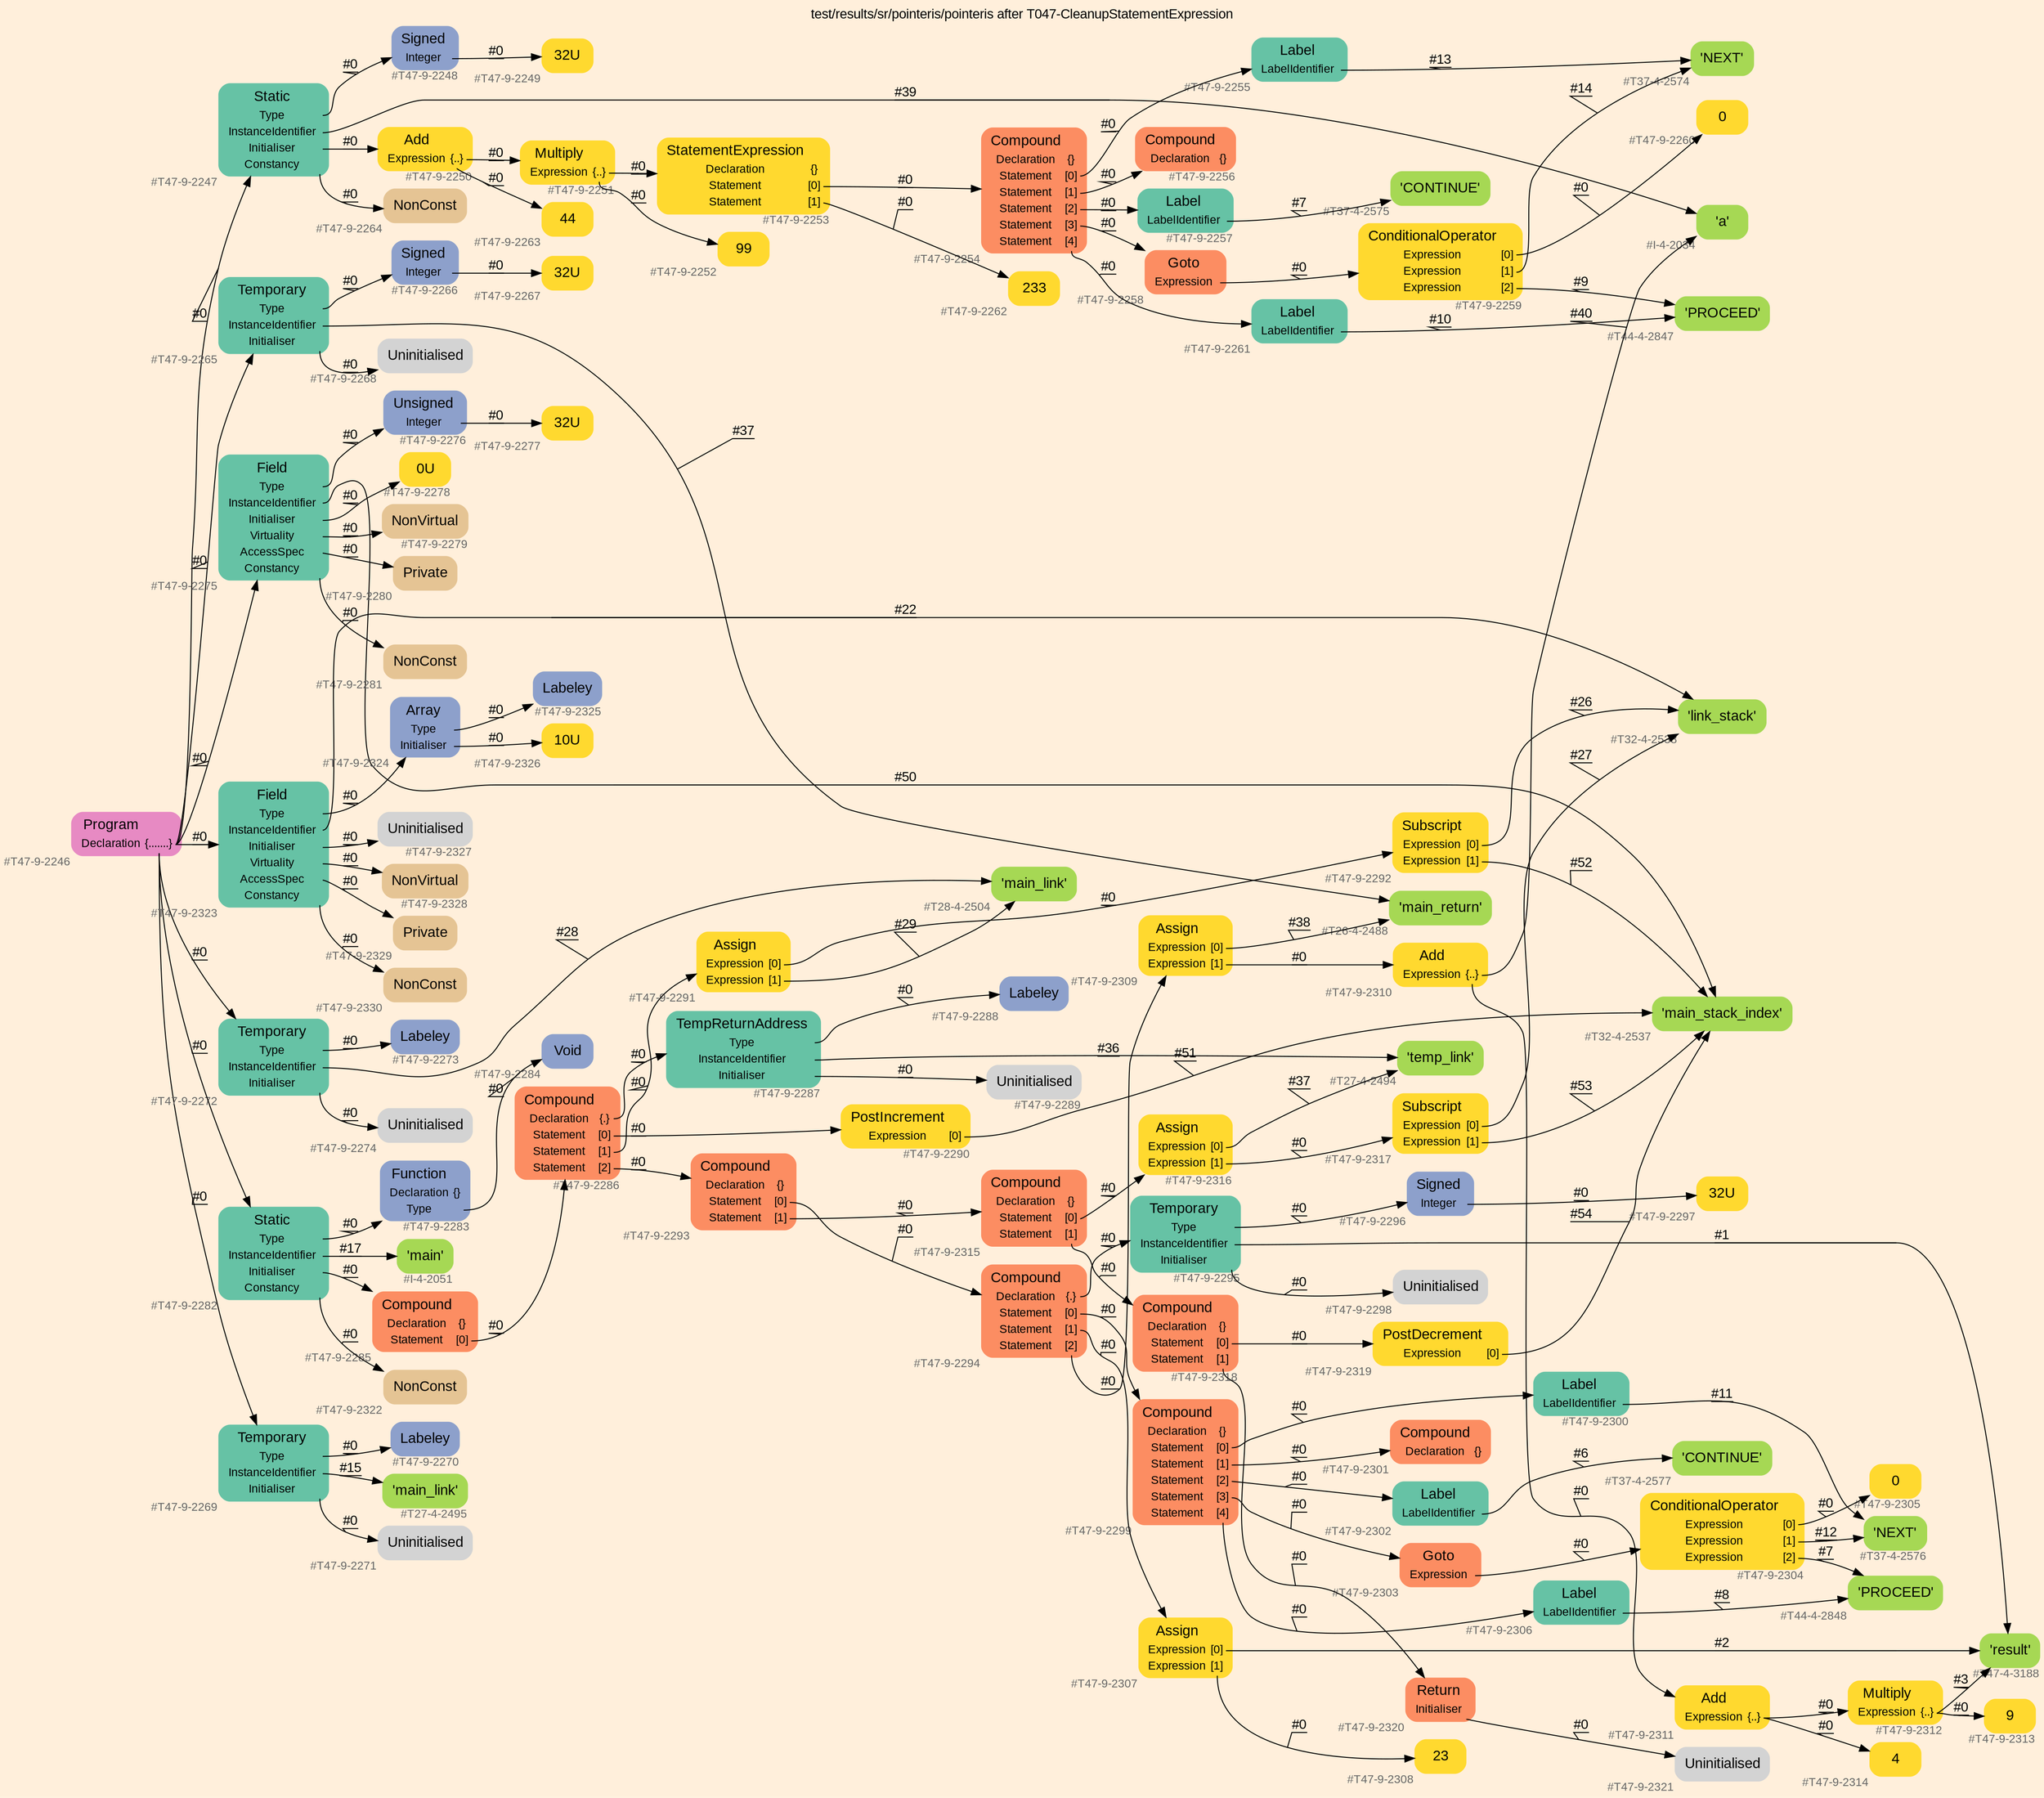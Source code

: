 digraph "test/results/sr/pointeris/pointeris after T047-CleanupStatementExpression" {
label = "test/results/sr/pointeris/pointeris after T047-CleanupStatementExpression"
labelloc = t
graph [
    rankdir = "LR"
    ranksep = 0.3
    bgcolor = antiquewhite1
    color = black
    fontcolor = black
    fontname = "Arial"
];
node [
    fontname = "Arial"
];
edge [
    fontname = "Arial"
];

// -------------------- node figure --------------------
// -------- block #T47-9-2246 ----------
"#T47-9-2246" [
    fillcolor = "/set28/4"
    xlabel = "#T47-9-2246"
    fontsize = "12"
    fontcolor = grey40
    shape = "plaintext"
    label = <<TABLE BORDER="0" CELLBORDER="0" CELLSPACING="0">
     <TR><TD><FONT COLOR="black" POINT-SIZE="15">Program</FONT></TD></TR>
     <TR><TD><FONT COLOR="black" POINT-SIZE="12">Declaration</FONT></TD><TD PORT="port0"><FONT COLOR="black" POINT-SIZE="12">{.......}</FONT></TD></TR>
    </TABLE>>
    style = "rounded,filled"
];

// -------- block #T47-9-2247 ----------
"#T47-9-2247" [
    fillcolor = "/set28/1"
    xlabel = "#T47-9-2247"
    fontsize = "12"
    fontcolor = grey40
    shape = "plaintext"
    label = <<TABLE BORDER="0" CELLBORDER="0" CELLSPACING="0">
     <TR><TD><FONT COLOR="black" POINT-SIZE="15">Static</FONT></TD></TR>
     <TR><TD><FONT COLOR="black" POINT-SIZE="12">Type</FONT></TD><TD PORT="port0"></TD></TR>
     <TR><TD><FONT COLOR="black" POINT-SIZE="12">InstanceIdentifier</FONT></TD><TD PORT="port1"></TD></TR>
     <TR><TD><FONT COLOR="black" POINT-SIZE="12">Initialiser</FONT></TD><TD PORT="port2"></TD></TR>
     <TR><TD><FONT COLOR="black" POINT-SIZE="12">Constancy</FONT></TD><TD PORT="port3"></TD></TR>
    </TABLE>>
    style = "rounded,filled"
];

// -------- block #T47-9-2248 ----------
"#T47-9-2248" [
    fillcolor = "/set28/3"
    xlabel = "#T47-9-2248"
    fontsize = "12"
    fontcolor = grey40
    shape = "plaintext"
    label = <<TABLE BORDER="0" CELLBORDER="0" CELLSPACING="0">
     <TR><TD><FONT COLOR="black" POINT-SIZE="15">Signed</FONT></TD></TR>
     <TR><TD><FONT COLOR="black" POINT-SIZE="12">Integer</FONT></TD><TD PORT="port0"></TD></TR>
    </TABLE>>
    style = "rounded,filled"
];

// -------- block #T47-9-2249 ----------
"#T47-9-2249" [
    fillcolor = "/set28/6"
    xlabel = "#T47-9-2249"
    fontsize = "12"
    fontcolor = grey40
    shape = "plaintext"
    label = <<TABLE BORDER="0" CELLBORDER="0" CELLSPACING="0">
     <TR><TD><FONT COLOR="black" POINT-SIZE="15">32U</FONT></TD></TR>
    </TABLE>>
    style = "rounded,filled"
];

// -------- block #I-4-2034 ----------
"#I-4-2034" [
    fillcolor = "/set28/5"
    xlabel = "#I-4-2034"
    fontsize = "12"
    fontcolor = grey40
    shape = "plaintext"
    label = <<TABLE BORDER="0" CELLBORDER="0" CELLSPACING="0">
     <TR><TD><FONT COLOR="black" POINT-SIZE="15">'a'</FONT></TD></TR>
    </TABLE>>
    style = "rounded,filled"
];

// -------- block #T47-9-2250 ----------
"#T47-9-2250" [
    fillcolor = "/set28/6"
    xlabel = "#T47-9-2250"
    fontsize = "12"
    fontcolor = grey40
    shape = "plaintext"
    label = <<TABLE BORDER="0" CELLBORDER="0" CELLSPACING="0">
     <TR><TD><FONT COLOR="black" POINT-SIZE="15">Add</FONT></TD></TR>
     <TR><TD><FONT COLOR="black" POINT-SIZE="12">Expression</FONT></TD><TD PORT="port0"><FONT COLOR="black" POINT-SIZE="12">{..}</FONT></TD></TR>
    </TABLE>>
    style = "rounded,filled"
];

// -------- block #T47-9-2251 ----------
"#T47-9-2251" [
    fillcolor = "/set28/6"
    xlabel = "#T47-9-2251"
    fontsize = "12"
    fontcolor = grey40
    shape = "plaintext"
    label = <<TABLE BORDER="0" CELLBORDER="0" CELLSPACING="0">
     <TR><TD><FONT COLOR="black" POINT-SIZE="15">Multiply</FONT></TD></TR>
     <TR><TD><FONT COLOR="black" POINT-SIZE="12">Expression</FONT></TD><TD PORT="port0"><FONT COLOR="black" POINT-SIZE="12">{..}</FONT></TD></TR>
    </TABLE>>
    style = "rounded,filled"
];

// -------- block #T47-9-2252 ----------
"#T47-9-2252" [
    fillcolor = "/set28/6"
    xlabel = "#T47-9-2252"
    fontsize = "12"
    fontcolor = grey40
    shape = "plaintext"
    label = <<TABLE BORDER="0" CELLBORDER="0" CELLSPACING="0">
     <TR><TD><FONT COLOR="black" POINT-SIZE="15">99</FONT></TD></TR>
    </TABLE>>
    style = "rounded,filled"
];

// -------- block #T47-9-2253 ----------
"#T47-9-2253" [
    fillcolor = "/set28/6"
    xlabel = "#T47-9-2253"
    fontsize = "12"
    fontcolor = grey40
    shape = "plaintext"
    label = <<TABLE BORDER="0" CELLBORDER="0" CELLSPACING="0">
     <TR><TD><FONT COLOR="black" POINT-SIZE="15">StatementExpression</FONT></TD></TR>
     <TR><TD><FONT COLOR="black" POINT-SIZE="12">Declaration</FONT></TD><TD PORT="port0"><FONT COLOR="black" POINT-SIZE="12">{}</FONT></TD></TR>
     <TR><TD><FONT COLOR="black" POINT-SIZE="12">Statement</FONT></TD><TD PORT="port1"><FONT COLOR="black" POINT-SIZE="12">[0]</FONT></TD></TR>
     <TR><TD><FONT COLOR="black" POINT-SIZE="12">Statement</FONT></TD><TD PORT="port2"><FONT COLOR="black" POINT-SIZE="12">[1]</FONT></TD></TR>
    </TABLE>>
    style = "rounded,filled"
];

// -------- block #T47-9-2254 ----------
"#T47-9-2254" [
    fillcolor = "/set28/2"
    xlabel = "#T47-9-2254"
    fontsize = "12"
    fontcolor = grey40
    shape = "plaintext"
    label = <<TABLE BORDER="0" CELLBORDER="0" CELLSPACING="0">
     <TR><TD><FONT COLOR="black" POINT-SIZE="15">Compound</FONT></TD></TR>
     <TR><TD><FONT COLOR="black" POINT-SIZE="12">Declaration</FONT></TD><TD PORT="port0"><FONT COLOR="black" POINT-SIZE="12">{}</FONT></TD></TR>
     <TR><TD><FONT COLOR="black" POINT-SIZE="12">Statement</FONT></TD><TD PORT="port1"><FONT COLOR="black" POINT-SIZE="12">[0]</FONT></TD></TR>
     <TR><TD><FONT COLOR="black" POINT-SIZE="12">Statement</FONT></TD><TD PORT="port2"><FONT COLOR="black" POINT-SIZE="12">[1]</FONT></TD></TR>
     <TR><TD><FONT COLOR="black" POINT-SIZE="12">Statement</FONT></TD><TD PORT="port3"><FONT COLOR="black" POINT-SIZE="12">[2]</FONT></TD></TR>
     <TR><TD><FONT COLOR="black" POINT-SIZE="12">Statement</FONT></TD><TD PORT="port4"><FONT COLOR="black" POINT-SIZE="12">[3]</FONT></TD></TR>
     <TR><TD><FONT COLOR="black" POINT-SIZE="12">Statement</FONT></TD><TD PORT="port5"><FONT COLOR="black" POINT-SIZE="12">[4]</FONT></TD></TR>
    </TABLE>>
    style = "rounded,filled"
];

// -------- block #T47-9-2255 ----------
"#T47-9-2255" [
    fillcolor = "/set28/1"
    xlabel = "#T47-9-2255"
    fontsize = "12"
    fontcolor = grey40
    shape = "plaintext"
    label = <<TABLE BORDER="0" CELLBORDER="0" CELLSPACING="0">
     <TR><TD><FONT COLOR="black" POINT-SIZE="15">Label</FONT></TD></TR>
     <TR><TD><FONT COLOR="black" POINT-SIZE="12">LabelIdentifier</FONT></TD><TD PORT="port0"></TD></TR>
    </TABLE>>
    style = "rounded,filled"
];

// -------- block #T37-4-2574 ----------
"#T37-4-2574" [
    fillcolor = "/set28/5"
    xlabel = "#T37-4-2574"
    fontsize = "12"
    fontcolor = grey40
    shape = "plaintext"
    label = <<TABLE BORDER="0" CELLBORDER="0" CELLSPACING="0">
     <TR><TD><FONT COLOR="black" POINT-SIZE="15">'NEXT'</FONT></TD></TR>
    </TABLE>>
    style = "rounded,filled"
];

// -------- block #T47-9-2256 ----------
"#T47-9-2256" [
    fillcolor = "/set28/2"
    xlabel = "#T47-9-2256"
    fontsize = "12"
    fontcolor = grey40
    shape = "plaintext"
    label = <<TABLE BORDER="0" CELLBORDER="0" CELLSPACING="0">
     <TR><TD><FONT COLOR="black" POINT-SIZE="15">Compound</FONT></TD></TR>
     <TR><TD><FONT COLOR="black" POINT-SIZE="12">Declaration</FONT></TD><TD PORT="port0"><FONT COLOR="black" POINT-SIZE="12">{}</FONT></TD></TR>
    </TABLE>>
    style = "rounded,filled"
];

// -------- block #T47-9-2257 ----------
"#T47-9-2257" [
    fillcolor = "/set28/1"
    xlabel = "#T47-9-2257"
    fontsize = "12"
    fontcolor = grey40
    shape = "plaintext"
    label = <<TABLE BORDER="0" CELLBORDER="0" CELLSPACING="0">
     <TR><TD><FONT COLOR="black" POINT-SIZE="15">Label</FONT></TD></TR>
     <TR><TD><FONT COLOR="black" POINT-SIZE="12">LabelIdentifier</FONT></TD><TD PORT="port0"></TD></TR>
    </TABLE>>
    style = "rounded,filled"
];

// -------- block #T37-4-2575 ----------
"#T37-4-2575" [
    fillcolor = "/set28/5"
    xlabel = "#T37-4-2575"
    fontsize = "12"
    fontcolor = grey40
    shape = "plaintext"
    label = <<TABLE BORDER="0" CELLBORDER="0" CELLSPACING="0">
     <TR><TD><FONT COLOR="black" POINT-SIZE="15">'CONTINUE'</FONT></TD></TR>
    </TABLE>>
    style = "rounded,filled"
];

// -------- block #T47-9-2258 ----------
"#T47-9-2258" [
    fillcolor = "/set28/2"
    xlabel = "#T47-9-2258"
    fontsize = "12"
    fontcolor = grey40
    shape = "plaintext"
    label = <<TABLE BORDER="0" CELLBORDER="0" CELLSPACING="0">
     <TR><TD><FONT COLOR="black" POINT-SIZE="15">Goto</FONT></TD></TR>
     <TR><TD><FONT COLOR="black" POINT-SIZE="12">Expression</FONT></TD><TD PORT="port0"></TD></TR>
    </TABLE>>
    style = "rounded,filled"
];

// -------- block #T47-9-2259 ----------
"#T47-9-2259" [
    fillcolor = "/set28/6"
    xlabel = "#T47-9-2259"
    fontsize = "12"
    fontcolor = grey40
    shape = "plaintext"
    label = <<TABLE BORDER="0" CELLBORDER="0" CELLSPACING="0">
     <TR><TD><FONT COLOR="black" POINT-SIZE="15">ConditionalOperator</FONT></TD></TR>
     <TR><TD><FONT COLOR="black" POINT-SIZE="12">Expression</FONT></TD><TD PORT="port0"><FONT COLOR="black" POINT-SIZE="12">[0]</FONT></TD></TR>
     <TR><TD><FONT COLOR="black" POINT-SIZE="12">Expression</FONT></TD><TD PORT="port1"><FONT COLOR="black" POINT-SIZE="12">[1]</FONT></TD></TR>
     <TR><TD><FONT COLOR="black" POINT-SIZE="12">Expression</FONT></TD><TD PORT="port2"><FONT COLOR="black" POINT-SIZE="12">[2]</FONT></TD></TR>
    </TABLE>>
    style = "rounded,filled"
];

// -------- block #T47-9-2260 ----------
"#T47-9-2260" [
    fillcolor = "/set28/6"
    xlabel = "#T47-9-2260"
    fontsize = "12"
    fontcolor = grey40
    shape = "plaintext"
    label = <<TABLE BORDER="0" CELLBORDER="0" CELLSPACING="0">
     <TR><TD><FONT COLOR="black" POINT-SIZE="15">0</FONT></TD></TR>
    </TABLE>>
    style = "rounded,filled"
];

// -------- block #T44-4-2847 ----------
"#T44-4-2847" [
    fillcolor = "/set28/5"
    xlabel = "#T44-4-2847"
    fontsize = "12"
    fontcolor = grey40
    shape = "plaintext"
    label = <<TABLE BORDER="0" CELLBORDER="0" CELLSPACING="0">
     <TR><TD><FONT COLOR="black" POINT-SIZE="15">'PROCEED'</FONT></TD></TR>
    </TABLE>>
    style = "rounded,filled"
];

// -------- block #T47-9-2261 ----------
"#T47-9-2261" [
    fillcolor = "/set28/1"
    xlabel = "#T47-9-2261"
    fontsize = "12"
    fontcolor = grey40
    shape = "plaintext"
    label = <<TABLE BORDER="0" CELLBORDER="0" CELLSPACING="0">
     <TR><TD><FONT COLOR="black" POINT-SIZE="15">Label</FONT></TD></TR>
     <TR><TD><FONT COLOR="black" POINT-SIZE="12">LabelIdentifier</FONT></TD><TD PORT="port0"></TD></TR>
    </TABLE>>
    style = "rounded,filled"
];

// -------- block #T47-9-2262 ----------
"#T47-9-2262" [
    fillcolor = "/set28/6"
    xlabel = "#T47-9-2262"
    fontsize = "12"
    fontcolor = grey40
    shape = "plaintext"
    label = <<TABLE BORDER="0" CELLBORDER="0" CELLSPACING="0">
     <TR><TD><FONT COLOR="black" POINT-SIZE="15">233</FONT></TD></TR>
    </TABLE>>
    style = "rounded,filled"
];

// -------- block #T47-9-2263 ----------
"#T47-9-2263" [
    fillcolor = "/set28/6"
    xlabel = "#T47-9-2263"
    fontsize = "12"
    fontcolor = grey40
    shape = "plaintext"
    label = <<TABLE BORDER="0" CELLBORDER="0" CELLSPACING="0">
     <TR><TD><FONT COLOR="black" POINT-SIZE="15">44</FONT></TD></TR>
    </TABLE>>
    style = "rounded,filled"
];

// -------- block #T47-9-2264 ----------
"#T47-9-2264" [
    fillcolor = "/set28/7"
    xlabel = "#T47-9-2264"
    fontsize = "12"
    fontcolor = grey40
    shape = "plaintext"
    label = <<TABLE BORDER="0" CELLBORDER="0" CELLSPACING="0">
     <TR><TD><FONT COLOR="black" POINT-SIZE="15">NonConst</FONT></TD></TR>
    </TABLE>>
    style = "rounded,filled"
];

// -------- block #T47-9-2265 ----------
"#T47-9-2265" [
    fillcolor = "/set28/1"
    xlabel = "#T47-9-2265"
    fontsize = "12"
    fontcolor = grey40
    shape = "plaintext"
    label = <<TABLE BORDER="0" CELLBORDER="0" CELLSPACING="0">
     <TR><TD><FONT COLOR="black" POINT-SIZE="15">Temporary</FONT></TD></TR>
     <TR><TD><FONT COLOR="black" POINT-SIZE="12">Type</FONT></TD><TD PORT="port0"></TD></TR>
     <TR><TD><FONT COLOR="black" POINT-SIZE="12">InstanceIdentifier</FONT></TD><TD PORT="port1"></TD></TR>
     <TR><TD><FONT COLOR="black" POINT-SIZE="12">Initialiser</FONT></TD><TD PORT="port2"></TD></TR>
    </TABLE>>
    style = "rounded,filled"
];

// -------- block #T47-9-2266 ----------
"#T47-9-2266" [
    fillcolor = "/set28/3"
    xlabel = "#T47-9-2266"
    fontsize = "12"
    fontcolor = grey40
    shape = "plaintext"
    label = <<TABLE BORDER="0" CELLBORDER="0" CELLSPACING="0">
     <TR><TD><FONT COLOR="black" POINT-SIZE="15">Signed</FONT></TD></TR>
     <TR><TD><FONT COLOR="black" POINT-SIZE="12">Integer</FONT></TD><TD PORT="port0"></TD></TR>
    </TABLE>>
    style = "rounded,filled"
];

// -------- block #T47-9-2267 ----------
"#T47-9-2267" [
    fillcolor = "/set28/6"
    xlabel = "#T47-9-2267"
    fontsize = "12"
    fontcolor = grey40
    shape = "plaintext"
    label = <<TABLE BORDER="0" CELLBORDER="0" CELLSPACING="0">
     <TR><TD><FONT COLOR="black" POINT-SIZE="15">32U</FONT></TD></TR>
    </TABLE>>
    style = "rounded,filled"
];

// -------- block #T26-4-2488 ----------
"#T26-4-2488" [
    fillcolor = "/set28/5"
    xlabel = "#T26-4-2488"
    fontsize = "12"
    fontcolor = grey40
    shape = "plaintext"
    label = <<TABLE BORDER="0" CELLBORDER="0" CELLSPACING="0">
     <TR><TD><FONT COLOR="black" POINT-SIZE="15">'main_return'</FONT></TD></TR>
    </TABLE>>
    style = "rounded,filled"
];

// -------- block #T47-9-2268 ----------
"#T47-9-2268" [
    xlabel = "#T47-9-2268"
    fontsize = "12"
    fontcolor = grey40
    shape = "plaintext"
    label = <<TABLE BORDER="0" CELLBORDER="0" CELLSPACING="0">
     <TR><TD><FONT COLOR="black" POINT-SIZE="15">Uninitialised</FONT></TD></TR>
    </TABLE>>
    style = "rounded,filled"
];

// -------- block #T47-9-2269 ----------
"#T47-9-2269" [
    fillcolor = "/set28/1"
    xlabel = "#T47-9-2269"
    fontsize = "12"
    fontcolor = grey40
    shape = "plaintext"
    label = <<TABLE BORDER="0" CELLBORDER="0" CELLSPACING="0">
     <TR><TD><FONT COLOR="black" POINT-SIZE="15">Temporary</FONT></TD></TR>
     <TR><TD><FONT COLOR="black" POINT-SIZE="12">Type</FONT></TD><TD PORT="port0"></TD></TR>
     <TR><TD><FONT COLOR="black" POINT-SIZE="12">InstanceIdentifier</FONT></TD><TD PORT="port1"></TD></TR>
     <TR><TD><FONT COLOR="black" POINT-SIZE="12">Initialiser</FONT></TD><TD PORT="port2"></TD></TR>
    </TABLE>>
    style = "rounded,filled"
];

// -------- block #T47-9-2270 ----------
"#T47-9-2270" [
    fillcolor = "/set28/3"
    xlabel = "#T47-9-2270"
    fontsize = "12"
    fontcolor = grey40
    shape = "plaintext"
    label = <<TABLE BORDER="0" CELLBORDER="0" CELLSPACING="0">
     <TR><TD><FONT COLOR="black" POINT-SIZE="15">Labeley</FONT></TD></TR>
    </TABLE>>
    style = "rounded,filled"
];

// -------- block #T27-4-2495 ----------
"#T27-4-2495" [
    fillcolor = "/set28/5"
    xlabel = "#T27-4-2495"
    fontsize = "12"
    fontcolor = grey40
    shape = "plaintext"
    label = <<TABLE BORDER="0" CELLBORDER="0" CELLSPACING="0">
     <TR><TD><FONT COLOR="black" POINT-SIZE="15">'main_link'</FONT></TD></TR>
    </TABLE>>
    style = "rounded,filled"
];

// -------- block #T47-9-2271 ----------
"#T47-9-2271" [
    xlabel = "#T47-9-2271"
    fontsize = "12"
    fontcolor = grey40
    shape = "plaintext"
    label = <<TABLE BORDER="0" CELLBORDER="0" CELLSPACING="0">
     <TR><TD><FONT COLOR="black" POINT-SIZE="15">Uninitialised</FONT></TD></TR>
    </TABLE>>
    style = "rounded,filled"
];

// -------- block #T47-9-2272 ----------
"#T47-9-2272" [
    fillcolor = "/set28/1"
    xlabel = "#T47-9-2272"
    fontsize = "12"
    fontcolor = grey40
    shape = "plaintext"
    label = <<TABLE BORDER="0" CELLBORDER="0" CELLSPACING="0">
     <TR><TD><FONT COLOR="black" POINT-SIZE="15">Temporary</FONT></TD></TR>
     <TR><TD><FONT COLOR="black" POINT-SIZE="12">Type</FONT></TD><TD PORT="port0"></TD></TR>
     <TR><TD><FONT COLOR="black" POINT-SIZE="12">InstanceIdentifier</FONT></TD><TD PORT="port1"></TD></TR>
     <TR><TD><FONT COLOR="black" POINT-SIZE="12">Initialiser</FONT></TD><TD PORT="port2"></TD></TR>
    </TABLE>>
    style = "rounded,filled"
];

// -------- block #T47-9-2273 ----------
"#T47-9-2273" [
    fillcolor = "/set28/3"
    xlabel = "#T47-9-2273"
    fontsize = "12"
    fontcolor = grey40
    shape = "plaintext"
    label = <<TABLE BORDER="0" CELLBORDER="0" CELLSPACING="0">
     <TR><TD><FONT COLOR="black" POINT-SIZE="15">Labeley</FONT></TD></TR>
    </TABLE>>
    style = "rounded,filled"
];

// -------- block #T28-4-2504 ----------
"#T28-4-2504" [
    fillcolor = "/set28/5"
    xlabel = "#T28-4-2504"
    fontsize = "12"
    fontcolor = grey40
    shape = "plaintext"
    label = <<TABLE BORDER="0" CELLBORDER="0" CELLSPACING="0">
     <TR><TD><FONT COLOR="black" POINT-SIZE="15">'main_link'</FONT></TD></TR>
    </TABLE>>
    style = "rounded,filled"
];

// -------- block #T47-9-2274 ----------
"#T47-9-2274" [
    xlabel = "#T47-9-2274"
    fontsize = "12"
    fontcolor = grey40
    shape = "plaintext"
    label = <<TABLE BORDER="0" CELLBORDER="0" CELLSPACING="0">
     <TR><TD><FONT COLOR="black" POINT-SIZE="15">Uninitialised</FONT></TD></TR>
    </TABLE>>
    style = "rounded,filled"
];

// -------- block #T47-9-2275 ----------
"#T47-9-2275" [
    fillcolor = "/set28/1"
    xlabel = "#T47-9-2275"
    fontsize = "12"
    fontcolor = grey40
    shape = "plaintext"
    label = <<TABLE BORDER="0" CELLBORDER="0" CELLSPACING="0">
     <TR><TD><FONT COLOR="black" POINT-SIZE="15">Field</FONT></TD></TR>
     <TR><TD><FONT COLOR="black" POINT-SIZE="12">Type</FONT></TD><TD PORT="port0"></TD></TR>
     <TR><TD><FONT COLOR="black" POINT-SIZE="12">InstanceIdentifier</FONT></TD><TD PORT="port1"></TD></TR>
     <TR><TD><FONT COLOR="black" POINT-SIZE="12">Initialiser</FONT></TD><TD PORT="port2"></TD></TR>
     <TR><TD><FONT COLOR="black" POINT-SIZE="12">Virtuality</FONT></TD><TD PORT="port3"></TD></TR>
     <TR><TD><FONT COLOR="black" POINT-SIZE="12">AccessSpec</FONT></TD><TD PORT="port4"></TD></TR>
     <TR><TD><FONT COLOR="black" POINT-SIZE="12">Constancy</FONT></TD><TD PORT="port5"></TD></TR>
    </TABLE>>
    style = "rounded,filled"
];

// -------- block #T47-9-2276 ----------
"#T47-9-2276" [
    fillcolor = "/set28/3"
    xlabel = "#T47-9-2276"
    fontsize = "12"
    fontcolor = grey40
    shape = "plaintext"
    label = <<TABLE BORDER="0" CELLBORDER="0" CELLSPACING="0">
     <TR><TD><FONT COLOR="black" POINT-SIZE="15">Unsigned</FONT></TD></TR>
     <TR><TD><FONT COLOR="black" POINT-SIZE="12">Integer</FONT></TD><TD PORT="port0"></TD></TR>
    </TABLE>>
    style = "rounded,filled"
];

// -------- block #T47-9-2277 ----------
"#T47-9-2277" [
    fillcolor = "/set28/6"
    xlabel = "#T47-9-2277"
    fontsize = "12"
    fontcolor = grey40
    shape = "plaintext"
    label = <<TABLE BORDER="0" CELLBORDER="0" CELLSPACING="0">
     <TR><TD><FONT COLOR="black" POINT-SIZE="15">32U</FONT></TD></TR>
    </TABLE>>
    style = "rounded,filled"
];

// -------- block #T32-4-2537 ----------
"#T32-4-2537" [
    fillcolor = "/set28/5"
    xlabel = "#T32-4-2537"
    fontsize = "12"
    fontcolor = grey40
    shape = "plaintext"
    label = <<TABLE BORDER="0" CELLBORDER="0" CELLSPACING="0">
     <TR><TD><FONT COLOR="black" POINT-SIZE="15">'main_stack_index'</FONT></TD></TR>
    </TABLE>>
    style = "rounded,filled"
];

// -------- block #T47-9-2278 ----------
"#T47-9-2278" [
    fillcolor = "/set28/6"
    xlabel = "#T47-9-2278"
    fontsize = "12"
    fontcolor = grey40
    shape = "plaintext"
    label = <<TABLE BORDER="0" CELLBORDER="0" CELLSPACING="0">
     <TR><TD><FONT COLOR="black" POINT-SIZE="15">0U</FONT></TD></TR>
    </TABLE>>
    style = "rounded,filled"
];

// -------- block #T47-9-2279 ----------
"#T47-9-2279" [
    fillcolor = "/set28/7"
    xlabel = "#T47-9-2279"
    fontsize = "12"
    fontcolor = grey40
    shape = "plaintext"
    label = <<TABLE BORDER="0" CELLBORDER="0" CELLSPACING="0">
     <TR><TD><FONT COLOR="black" POINT-SIZE="15">NonVirtual</FONT></TD></TR>
    </TABLE>>
    style = "rounded,filled"
];

// -------- block #T47-9-2280 ----------
"#T47-9-2280" [
    fillcolor = "/set28/7"
    xlabel = "#T47-9-2280"
    fontsize = "12"
    fontcolor = grey40
    shape = "plaintext"
    label = <<TABLE BORDER="0" CELLBORDER="0" CELLSPACING="0">
     <TR><TD><FONT COLOR="black" POINT-SIZE="15">Private</FONT></TD></TR>
    </TABLE>>
    style = "rounded,filled"
];

// -------- block #T47-9-2281 ----------
"#T47-9-2281" [
    fillcolor = "/set28/7"
    xlabel = "#T47-9-2281"
    fontsize = "12"
    fontcolor = grey40
    shape = "plaintext"
    label = <<TABLE BORDER="0" CELLBORDER="0" CELLSPACING="0">
     <TR><TD><FONT COLOR="black" POINT-SIZE="15">NonConst</FONT></TD></TR>
    </TABLE>>
    style = "rounded,filled"
];

// -------- block #T47-9-2282 ----------
"#T47-9-2282" [
    fillcolor = "/set28/1"
    xlabel = "#T47-9-2282"
    fontsize = "12"
    fontcolor = grey40
    shape = "plaintext"
    label = <<TABLE BORDER="0" CELLBORDER="0" CELLSPACING="0">
     <TR><TD><FONT COLOR="black" POINT-SIZE="15">Static</FONT></TD></TR>
     <TR><TD><FONT COLOR="black" POINT-SIZE="12">Type</FONT></TD><TD PORT="port0"></TD></TR>
     <TR><TD><FONT COLOR="black" POINT-SIZE="12">InstanceIdentifier</FONT></TD><TD PORT="port1"></TD></TR>
     <TR><TD><FONT COLOR="black" POINT-SIZE="12">Initialiser</FONT></TD><TD PORT="port2"></TD></TR>
     <TR><TD><FONT COLOR="black" POINT-SIZE="12">Constancy</FONT></TD><TD PORT="port3"></TD></TR>
    </TABLE>>
    style = "rounded,filled"
];

// -------- block #T47-9-2283 ----------
"#T47-9-2283" [
    fillcolor = "/set28/3"
    xlabel = "#T47-9-2283"
    fontsize = "12"
    fontcolor = grey40
    shape = "plaintext"
    label = <<TABLE BORDER="0" CELLBORDER="0" CELLSPACING="0">
     <TR><TD><FONT COLOR="black" POINT-SIZE="15">Function</FONT></TD></TR>
     <TR><TD><FONT COLOR="black" POINT-SIZE="12">Declaration</FONT></TD><TD PORT="port0"><FONT COLOR="black" POINT-SIZE="12">{}</FONT></TD></TR>
     <TR><TD><FONT COLOR="black" POINT-SIZE="12">Type</FONT></TD><TD PORT="port1"></TD></TR>
    </TABLE>>
    style = "rounded,filled"
];

// -------- block #T47-9-2284 ----------
"#T47-9-2284" [
    fillcolor = "/set28/3"
    xlabel = "#T47-9-2284"
    fontsize = "12"
    fontcolor = grey40
    shape = "plaintext"
    label = <<TABLE BORDER="0" CELLBORDER="0" CELLSPACING="0">
     <TR><TD><FONT COLOR="black" POINT-SIZE="15">Void</FONT></TD></TR>
    </TABLE>>
    style = "rounded,filled"
];

// -------- block #I-4-2051 ----------
"#I-4-2051" [
    fillcolor = "/set28/5"
    xlabel = "#I-4-2051"
    fontsize = "12"
    fontcolor = grey40
    shape = "plaintext"
    label = <<TABLE BORDER="0" CELLBORDER="0" CELLSPACING="0">
     <TR><TD><FONT COLOR="black" POINT-SIZE="15">'main'</FONT></TD></TR>
    </TABLE>>
    style = "rounded,filled"
];

// -------- block #T47-9-2285 ----------
"#T47-9-2285" [
    fillcolor = "/set28/2"
    xlabel = "#T47-9-2285"
    fontsize = "12"
    fontcolor = grey40
    shape = "plaintext"
    label = <<TABLE BORDER="0" CELLBORDER="0" CELLSPACING="0">
     <TR><TD><FONT COLOR="black" POINT-SIZE="15">Compound</FONT></TD></TR>
     <TR><TD><FONT COLOR="black" POINT-SIZE="12">Declaration</FONT></TD><TD PORT="port0"><FONT COLOR="black" POINT-SIZE="12">{}</FONT></TD></TR>
     <TR><TD><FONT COLOR="black" POINT-SIZE="12">Statement</FONT></TD><TD PORT="port1"><FONT COLOR="black" POINT-SIZE="12">[0]</FONT></TD></TR>
    </TABLE>>
    style = "rounded,filled"
];

// -------- block #T47-9-2286 ----------
"#T47-9-2286" [
    fillcolor = "/set28/2"
    xlabel = "#T47-9-2286"
    fontsize = "12"
    fontcolor = grey40
    shape = "plaintext"
    label = <<TABLE BORDER="0" CELLBORDER="0" CELLSPACING="0">
     <TR><TD><FONT COLOR="black" POINT-SIZE="15">Compound</FONT></TD></TR>
     <TR><TD><FONT COLOR="black" POINT-SIZE="12">Declaration</FONT></TD><TD PORT="port0"><FONT COLOR="black" POINT-SIZE="12">{.}</FONT></TD></TR>
     <TR><TD><FONT COLOR="black" POINT-SIZE="12">Statement</FONT></TD><TD PORT="port1"><FONT COLOR="black" POINT-SIZE="12">[0]</FONT></TD></TR>
     <TR><TD><FONT COLOR="black" POINT-SIZE="12">Statement</FONT></TD><TD PORT="port2"><FONT COLOR="black" POINT-SIZE="12">[1]</FONT></TD></TR>
     <TR><TD><FONT COLOR="black" POINT-SIZE="12">Statement</FONT></TD><TD PORT="port3"><FONT COLOR="black" POINT-SIZE="12">[2]</FONT></TD></TR>
    </TABLE>>
    style = "rounded,filled"
];

// -------- block #T47-9-2287 ----------
"#T47-9-2287" [
    fillcolor = "/set28/1"
    xlabel = "#T47-9-2287"
    fontsize = "12"
    fontcolor = grey40
    shape = "plaintext"
    label = <<TABLE BORDER="0" CELLBORDER="0" CELLSPACING="0">
     <TR><TD><FONT COLOR="black" POINT-SIZE="15">TempReturnAddress</FONT></TD></TR>
     <TR><TD><FONT COLOR="black" POINT-SIZE="12">Type</FONT></TD><TD PORT="port0"></TD></TR>
     <TR><TD><FONT COLOR="black" POINT-SIZE="12">InstanceIdentifier</FONT></TD><TD PORT="port1"></TD></TR>
     <TR><TD><FONT COLOR="black" POINT-SIZE="12">Initialiser</FONT></TD><TD PORT="port2"></TD></TR>
    </TABLE>>
    style = "rounded,filled"
];

// -------- block #T47-9-2288 ----------
"#T47-9-2288" [
    fillcolor = "/set28/3"
    xlabel = "#T47-9-2288"
    fontsize = "12"
    fontcolor = grey40
    shape = "plaintext"
    label = <<TABLE BORDER="0" CELLBORDER="0" CELLSPACING="0">
     <TR><TD><FONT COLOR="black" POINT-SIZE="15">Labeley</FONT></TD></TR>
    </TABLE>>
    style = "rounded,filled"
];

// -------- block #T27-4-2494 ----------
"#T27-4-2494" [
    fillcolor = "/set28/5"
    xlabel = "#T27-4-2494"
    fontsize = "12"
    fontcolor = grey40
    shape = "plaintext"
    label = <<TABLE BORDER="0" CELLBORDER="0" CELLSPACING="0">
     <TR><TD><FONT COLOR="black" POINT-SIZE="15">'temp_link'</FONT></TD></TR>
    </TABLE>>
    style = "rounded,filled"
];

// -------- block #T47-9-2289 ----------
"#T47-9-2289" [
    xlabel = "#T47-9-2289"
    fontsize = "12"
    fontcolor = grey40
    shape = "plaintext"
    label = <<TABLE BORDER="0" CELLBORDER="0" CELLSPACING="0">
     <TR><TD><FONT COLOR="black" POINT-SIZE="15">Uninitialised</FONT></TD></TR>
    </TABLE>>
    style = "rounded,filled"
];

// -------- block #T47-9-2290 ----------
"#T47-9-2290" [
    fillcolor = "/set28/6"
    xlabel = "#T47-9-2290"
    fontsize = "12"
    fontcolor = grey40
    shape = "plaintext"
    label = <<TABLE BORDER="0" CELLBORDER="0" CELLSPACING="0">
     <TR><TD><FONT COLOR="black" POINT-SIZE="15">PostIncrement</FONT></TD></TR>
     <TR><TD><FONT COLOR="black" POINT-SIZE="12">Expression</FONT></TD><TD PORT="port0"><FONT COLOR="black" POINT-SIZE="12">[0]</FONT></TD></TR>
    </TABLE>>
    style = "rounded,filled"
];

// -------- block #T47-9-2291 ----------
"#T47-9-2291" [
    fillcolor = "/set28/6"
    xlabel = "#T47-9-2291"
    fontsize = "12"
    fontcolor = grey40
    shape = "plaintext"
    label = <<TABLE BORDER="0" CELLBORDER="0" CELLSPACING="0">
     <TR><TD><FONT COLOR="black" POINT-SIZE="15">Assign</FONT></TD></TR>
     <TR><TD><FONT COLOR="black" POINT-SIZE="12">Expression</FONT></TD><TD PORT="port0"><FONT COLOR="black" POINT-SIZE="12">[0]</FONT></TD></TR>
     <TR><TD><FONT COLOR="black" POINT-SIZE="12">Expression</FONT></TD><TD PORT="port1"><FONT COLOR="black" POINT-SIZE="12">[1]</FONT></TD></TR>
    </TABLE>>
    style = "rounded,filled"
];

// -------- block #T47-9-2292 ----------
"#T47-9-2292" [
    fillcolor = "/set28/6"
    xlabel = "#T47-9-2292"
    fontsize = "12"
    fontcolor = grey40
    shape = "plaintext"
    label = <<TABLE BORDER="0" CELLBORDER="0" CELLSPACING="0">
     <TR><TD><FONT COLOR="black" POINT-SIZE="15">Subscript</FONT></TD></TR>
     <TR><TD><FONT COLOR="black" POINT-SIZE="12">Expression</FONT></TD><TD PORT="port0"><FONT COLOR="black" POINT-SIZE="12">[0]</FONT></TD></TR>
     <TR><TD><FONT COLOR="black" POINT-SIZE="12">Expression</FONT></TD><TD PORT="port1"><FONT COLOR="black" POINT-SIZE="12">[1]</FONT></TD></TR>
    </TABLE>>
    style = "rounded,filled"
];

// -------- block #T32-4-2538 ----------
"#T32-4-2538" [
    fillcolor = "/set28/5"
    xlabel = "#T32-4-2538"
    fontsize = "12"
    fontcolor = grey40
    shape = "plaintext"
    label = <<TABLE BORDER="0" CELLBORDER="0" CELLSPACING="0">
     <TR><TD><FONT COLOR="black" POINT-SIZE="15">'link_stack'</FONT></TD></TR>
    </TABLE>>
    style = "rounded,filled"
];

// -------- block #T47-9-2293 ----------
"#T47-9-2293" [
    fillcolor = "/set28/2"
    xlabel = "#T47-9-2293"
    fontsize = "12"
    fontcolor = grey40
    shape = "plaintext"
    label = <<TABLE BORDER="0" CELLBORDER="0" CELLSPACING="0">
     <TR><TD><FONT COLOR="black" POINT-SIZE="15">Compound</FONT></TD></TR>
     <TR><TD><FONT COLOR="black" POINT-SIZE="12">Declaration</FONT></TD><TD PORT="port0"><FONT COLOR="black" POINT-SIZE="12">{}</FONT></TD></TR>
     <TR><TD><FONT COLOR="black" POINT-SIZE="12">Statement</FONT></TD><TD PORT="port1"><FONT COLOR="black" POINT-SIZE="12">[0]</FONT></TD></TR>
     <TR><TD><FONT COLOR="black" POINT-SIZE="12">Statement</FONT></TD><TD PORT="port2"><FONT COLOR="black" POINT-SIZE="12">[1]</FONT></TD></TR>
    </TABLE>>
    style = "rounded,filled"
];

// -------- block #T47-9-2294 ----------
"#T47-9-2294" [
    fillcolor = "/set28/2"
    xlabel = "#T47-9-2294"
    fontsize = "12"
    fontcolor = grey40
    shape = "plaintext"
    label = <<TABLE BORDER="0" CELLBORDER="0" CELLSPACING="0">
     <TR><TD><FONT COLOR="black" POINT-SIZE="15">Compound</FONT></TD></TR>
     <TR><TD><FONT COLOR="black" POINT-SIZE="12">Declaration</FONT></TD><TD PORT="port0"><FONT COLOR="black" POINT-SIZE="12">{.}</FONT></TD></TR>
     <TR><TD><FONT COLOR="black" POINT-SIZE="12">Statement</FONT></TD><TD PORT="port1"><FONT COLOR="black" POINT-SIZE="12">[0]</FONT></TD></TR>
     <TR><TD><FONT COLOR="black" POINT-SIZE="12">Statement</FONT></TD><TD PORT="port2"><FONT COLOR="black" POINT-SIZE="12">[1]</FONT></TD></TR>
     <TR><TD><FONT COLOR="black" POINT-SIZE="12">Statement</FONT></TD><TD PORT="port3"><FONT COLOR="black" POINT-SIZE="12">[2]</FONT></TD></TR>
    </TABLE>>
    style = "rounded,filled"
];

// -------- block #T47-9-2295 ----------
"#T47-9-2295" [
    fillcolor = "/set28/1"
    xlabel = "#T47-9-2295"
    fontsize = "12"
    fontcolor = grey40
    shape = "plaintext"
    label = <<TABLE BORDER="0" CELLBORDER="0" CELLSPACING="0">
     <TR><TD><FONT COLOR="black" POINT-SIZE="15">Temporary</FONT></TD></TR>
     <TR><TD><FONT COLOR="black" POINT-SIZE="12">Type</FONT></TD><TD PORT="port0"></TD></TR>
     <TR><TD><FONT COLOR="black" POINT-SIZE="12">InstanceIdentifier</FONT></TD><TD PORT="port1"></TD></TR>
     <TR><TD><FONT COLOR="black" POINT-SIZE="12">Initialiser</FONT></TD><TD PORT="port2"></TD></TR>
    </TABLE>>
    style = "rounded,filled"
];

// -------- block #T47-9-2296 ----------
"#T47-9-2296" [
    fillcolor = "/set28/3"
    xlabel = "#T47-9-2296"
    fontsize = "12"
    fontcolor = grey40
    shape = "plaintext"
    label = <<TABLE BORDER="0" CELLBORDER="0" CELLSPACING="0">
     <TR><TD><FONT COLOR="black" POINT-SIZE="15">Signed</FONT></TD></TR>
     <TR><TD><FONT COLOR="black" POINT-SIZE="12">Integer</FONT></TD><TD PORT="port0"></TD></TR>
    </TABLE>>
    style = "rounded,filled"
];

// -------- block #T47-9-2297 ----------
"#T47-9-2297" [
    fillcolor = "/set28/6"
    xlabel = "#T47-9-2297"
    fontsize = "12"
    fontcolor = grey40
    shape = "plaintext"
    label = <<TABLE BORDER="0" CELLBORDER="0" CELLSPACING="0">
     <TR><TD><FONT COLOR="black" POINT-SIZE="15">32U</FONT></TD></TR>
    </TABLE>>
    style = "rounded,filled"
];

// -------- block #T47-4-3188 ----------
"#T47-4-3188" [
    fillcolor = "/set28/5"
    xlabel = "#T47-4-3188"
    fontsize = "12"
    fontcolor = grey40
    shape = "plaintext"
    label = <<TABLE BORDER="0" CELLBORDER="0" CELLSPACING="0">
     <TR><TD><FONT COLOR="black" POINT-SIZE="15">'result'</FONT></TD></TR>
    </TABLE>>
    style = "rounded,filled"
];

// -------- block #T47-9-2298 ----------
"#T47-9-2298" [
    xlabel = "#T47-9-2298"
    fontsize = "12"
    fontcolor = grey40
    shape = "plaintext"
    label = <<TABLE BORDER="0" CELLBORDER="0" CELLSPACING="0">
     <TR><TD><FONT COLOR="black" POINT-SIZE="15">Uninitialised</FONT></TD></TR>
    </TABLE>>
    style = "rounded,filled"
];

// -------- block #T47-9-2299 ----------
"#T47-9-2299" [
    fillcolor = "/set28/2"
    xlabel = "#T47-9-2299"
    fontsize = "12"
    fontcolor = grey40
    shape = "plaintext"
    label = <<TABLE BORDER="0" CELLBORDER="0" CELLSPACING="0">
     <TR><TD><FONT COLOR="black" POINT-SIZE="15">Compound</FONT></TD></TR>
     <TR><TD><FONT COLOR="black" POINT-SIZE="12">Declaration</FONT></TD><TD PORT="port0"><FONT COLOR="black" POINT-SIZE="12">{}</FONT></TD></TR>
     <TR><TD><FONT COLOR="black" POINT-SIZE="12">Statement</FONT></TD><TD PORT="port1"><FONT COLOR="black" POINT-SIZE="12">[0]</FONT></TD></TR>
     <TR><TD><FONT COLOR="black" POINT-SIZE="12">Statement</FONT></TD><TD PORT="port2"><FONT COLOR="black" POINT-SIZE="12">[1]</FONT></TD></TR>
     <TR><TD><FONT COLOR="black" POINT-SIZE="12">Statement</FONT></TD><TD PORT="port3"><FONT COLOR="black" POINT-SIZE="12">[2]</FONT></TD></TR>
     <TR><TD><FONT COLOR="black" POINT-SIZE="12">Statement</FONT></TD><TD PORT="port4"><FONT COLOR="black" POINT-SIZE="12">[3]</FONT></TD></TR>
     <TR><TD><FONT COLOR="black" POINT-SIZE="12">Statement</FONT></TD><TD PORT="port5"><FONT COLOR="black" POINT-SIZE="12">[4]</FONT></TD></TR>
    </TABLE>>
    style = "rounded,filled"
];

// -------- block #T47-9-2300 ----------
"#T47-9-2300" [
    fillcolor = "/set28/1"
    xlabel = "#T47-9-2300"
    fontsize = "12"
    fontcolor = grey40
    shape = "plaintext"
    label = <<TABLE BORDER="0" CELLBORDER="0" CELLSPACING="0">
     <TR><TD><FONT COLOR="black" POINT-SIZE="15">Label</FONT></TD></TR>
     <TR><TD><FONT COLOR="black" POINT-SIZE="12">LabelIdentifier</FONT></TD><TD PORT="port0"></TD></TR>
    </TABLE>>
    style = "rounded,filled"
];

// -------- block #T37-4-2576 ----------
"#T37-4-2576" [
    fillcolor = "/set28/5"
    xlabel = "#T37-4-2576"
    fontsize = "12"
    fontcolor = grey40
    shape = "plaintext"
    label = <<TABLE BORDER="0" CELLBORDER="0" CELLSPACING="0">
     <TR><TD><FONT COLOR="black" POINT-SIZE="15">'NEXT'</FONT></TD></TR>
    </TABLE>>
    style = "rounded,filled"
];

// -------- block #T47-9-2301 ----------
"#T47-9-2301" [
    fillcolor = "/set28/2"
    xlabel = "#T47-9-2301"
    fontsize = "12"
    fontcolor = grey40
    shape = "plaintext"
    label = <<TABLE BORDER="0" CELLBORDER="0" CELLSPACING="0">
     <TR><TD><FONT COLOR="black" POINT-SIZE="15">Compound</FONT></TD></TR>
     <TR><TD><FONT COLOR="black" POINT-SIZE="12">Declaration</FONT></TD><TD PORT="port0"><FONT COLOR="black" POINT-SIZE="12">{}</FONT></TD></TR>
    </TABLE>>
    style = "rounded,filled"
];

// -------- block #T47-9-2302 ----------
"#T47-9-2302" [
    fillcolor = "/set28/1"
    xlabel = "#T47-9-2302"
    fontsize = "12"
    fontcolor = grey40
    shape = "plaintext"
    label = <<TABLE BORDER="0" CELLBORDER="0" CELLSPACING="0">
     <TR><TD><FONT COLOR="black" POINT-SIZE="15">Label</FONT></TD></TR>
     <TR><TD><FONT COLOR="black" POINT-SIZE="12">LabelIdentifier</FONT></TD><TD PORT="port0"></TD></TR>
    </TABLE>>
    style = "rounded,filled"
];

// -------- block #T37-4-2577 ----------
"#T37-4-2577" [
    fillcolor = "/set28/5"
    xlabel = "#T37-4-2577"
    fontsize = "12"
    fontcolor = grey40
    shape = "plaintext"
    label = <<TABLE BORDER="0" CELLBORDER="0" CELLSPACING="0">
     <TR><TD><FONT COLOR="black" POINT-SIZE="15">'CONTINUE'</FONT></TD></TR>
    </TABLE>>
    style = "rounded,filled"
];

// -------- block #T47-9-2303 ----------
"#T47-9-2303" [
    fillcolor = "/set28/2"
    xlabel = "#T47-9-2303"
    fontsize = "12"
    fontcolor = grey40
    shape = "plaintext"
    label = <<TABLE BORDER="0" CELLBORDER="0" CELLSPACING="0">
     <TR><TD><FONT COLOR="black" POINT-SIZE="15">Goto</FONT></TD></TR>
     <TR><TD><FONT COLOR="black" POINT-SIZE="12">Expression</FONT></TD><TD PORT="port0"></TD></TR>
    </TABLE>>
    style = "rounded,filled"
];

// -------- block #T47-9-2304 ----------
"#T47-9-2304" [
    fillcolor = "/set28/6"
    xlabel = "#T47-9-2304"
    fontsize = "12"
    fontcolor = grey40
    shape = "plaintext"
    label = <<TABLE BORDER="0" CELLBORDER="0" CELLSPACING="0">
     <TR><TD><FONT COLOR="black" POINT-SIZE="15">ConditionalOperator</FONT></TD></TR>
     <TR><TD><FONT COLOR="black" POINT-SIZE="12">Expression</FONT></TD><TD PORT="port0"><FONT COLOR="black" POINT-SIZE="12">[0]</FONT></TD></TR>
     <TR><TD><FONT COLOR="black" POINT-SIZE="12">Expression</FONT></TD><TD PORT="port1"><FONT COLOR="black" POINT-SIZE="12">[1]</FONT></TD></TR>
     <TR><TD><FONT COLOR="black" POINT-SIZE="12">Expression</FONT></TD><TD PORT="port2"><FONT COLOR="black" POINT-SIZE="12">[2]</FONT></TD></TR>
    </TABLE>>
    style = "rounded,filled"
];

// -------- block #T47-9-2305 ----------
"#T47-9-2305" [
    fillcolor = "/set28/6"
    xlabel = "#T47-9-2305"
    fontsize = "12"
    fontcolor = grey40
    shape = "plaintext"
    label = <<TABLE BORDER="0" CELLBORDER="0" CELLSPACING="0">
     <TR><TD><FONT COLOR="black" POINT-SIZE="15">0</FONT></TD></TR>
    </TABLE>>
    style = "rounded,filled"
];

// -------- block #T44-4-2848 ----------
"#T44-4-2848" [
    fillcolor = "/set28/5"
    xlabel = "#T44-4-2848"
    fontsize = "12"
    fontcolor = grey40
    shape = "plaintext"
    label = <<TABLE BORDER="0" CELLBORDER="0" CELLSPACING="0">
     <TR><TD><FONT COLOR="black" POINT-SIZE="15">'PROCEED'</FONT></TD></TR>
    </TABLE>>
    style = "rounded,filled"
];

// -------- block #T47-9-2306 ----------
"#T47-9-2306" [
    fillcolor = "/set28/1"
    xlabel = "#T47-9-2306"
    fontsize = "12"
    fontcolor = grey40
    shape = "plaintext"
    label = <<TABLE BORDER="0" CELLBORDER="0" CELLSPACING="0">
     <TR><TD><FONT COLOR="black" POINT-SIZE="15">Label</FONT></TD></TR>
     <TR><TD><FONT COLOR="black" POINT-SIZE="12">LabelIdentifier</FONT></TD><TD PORT="port0"></TD></TR>
    </TABLE>>
    style = "rounded,filled"
];

// -------- block #T47-9-2307 ----------
"#T47-9-2307" [
    fillcolor = "/set28/6"
    xlabel = "#T47-9-2307"
    fontsize = "12"
    fontcolor = grey40
    shape = "plaintext"
    label = <<TABLE BORDER="0" CELLBORDER="0" CELLSPACING="0">
     <TR><TD><FONT COLOR="black" POINT-SIZE="15">Assign</FONT></TD></TR>
     <TR><TD><FONT COLOR="black" POINT-SIZE="12">Expression</FONT></TD><TD PORT="port0"><FONT COLOR="black" POINT-SIZE="12">[0]</FONT></TD></TR>
     <TR><TD><FONT COLOR="black" POINT-SIZE="12">Expression</FONT></TD><TD PORT="port1"><FONT COLOR="black" POINT-SIZE="12">[1]</FONT></TD></TR>
    </TABLE>>
    style = "rounded,filled"
];

// -------- block #T47-9-2308 ----------
"#T47-9-2308" [
    fillcolor = "/set28/6"
    xlabel = "#T47-9-2308"
    fontsize = "12"
    fontcolor = grey40
    shape = "plaintext"
    label = <<TABLE BORDER="0" CELLBORDER="0" CELLSPACING="0">
     <TR><TD><FONT COLOR="black" POINT-SIZE="15">23</FONT></TD></TR>
    </TABLE>>
    style = "rounded,filled"
];

// -------- block #T47-9-2309 ----------
"#T47-9-2309" [
    fillcolor = "/set28/6"
    xlabel = "#T47-9-2309"
    fontsize = "12"
    fontcolor = grey40
    shape = "plaintext"
    label = <<TABLE BORDER="0" CELLBORDER="0" CELLSPACING="0">
     <TR><TD><FONT COLOR="black" POINT-SIZE="15">Assign</FONT></TD></TR>
     <TR><TD><FONT COLOR="black" POINT-SIZE="12">Expression</FONT></TD><TD PORT="port0"><FONT COLOR="black" POINT-SIZE="12">[0]</FONT></TD></TR>
     <TR><TD><FONT COLOR="black" POINT-SIZE="12">Expression</FONT></TD><TD PORT="port1"><FONT COLOR="black" POINT-SIZE="12">[1]</FONT></TD></TR>
    </TABLE>>
    style = "rounded,filled"
];

// -------- block #T47-9-2310 ----------
"#T47-9-2310" [
    fillcolor = "/set28/6"
    xlabel = "#T47-9-2310"
    fontsize = "12"
    fontcolor = grey40
    shape = "plaintext"
    label = <<TABLE BORDER="0" CELLBORDER="0" CELLSPACING="0">
     <TR><TD><FONT COLOR="black" POINT-SIZE="15">Add</FONT></TD></TR>
     <TR><TD><FONT COLOR="black" POINT-SIZE="12">Expression</FONT></TD><TD PORT="port0"><FONT COLOR="black" POINT-SIZE="12">{..}</FONT></TD></TR>
    </TABLE>>
    style = "rounded,filled"
];

// -------- block #T47-9-2311 ----------
"#T47-9-2311" [
    fillcolor = "/set28/6"
    xlabel = "#T47-9-2311"
    fontsize = "12"
    fontcolor = grey40
    shape = "plaintext"
    label = <<TABLE BORDER="0" CELLBORDER="0" CELLSPACING="0">
     <TR><TD><FONT COLOR="black" POINT-SIZE="15">Add</FONT></TD></TR>
     <TR><TD><FONT COLOR="black" POINT-SIZE="12">Expression</FONT></TD><TD PORT="port0"><FONT COLOR="black" POINT-SIZE="12">{..}</FONT></TD></TR>
    </TABLE>>
    style = "rounded,filled"
];

// -------- block #T47-9-2312 ----------
"#T47-9-2312" [
    fillcolor = "/set28/6"
    xlabel = "#T47-9-2312"
    fontsize = "12"
    fontcolor = grey40
    shape = "plaintext"
    label = <<TABLE BORDER="0" CELLBORDER="0" CELLSPACING="0">
     <TR><TD><FONT COLOR="black" POINT-SIZE="15">Multiply</FONT></TD></TR>
     <TR><TD><FONT COLOR="black" POINT-SIZE="12">Expression</FONT></TD><TD PORT="port0"><FONT COLOR="black" POINT-SIZE="12">{..}</FONT></TD></TR>
    </TABLE>>
    style = "rounded,filled"
];

// -------- block #T47-9-2313 ----------
"#T47-9-2313" [
    fillcolor = "/set28/6"
    xlabel = "#T47-9-2313"
    fontsize = "12"
    fontcolor = grey40
    shape = "plaintext"
    label = <<TABLE BORDER="0" CELLBORDER="0" CELLSPACING="0">
     <TR><TD><FONT COLOR="black" POINT-SIZE="15">9</FONT></TD></TR>
    </TABLE>>
    style = "rounded,filled"
];

// -------- block #T47-9-2314 ----------
"#T47-9-2314" [
    fillcolor = "/set28/6"
    xlabel = "#T47-9-2314"
    fontsize = "12"
    fontcolor = grey40
    shape = "plaintext"
    label = <<TABLE BORDER="0" CELLBORDER="0" CELLSPACING="0">
     <TR><TD><FONT COLOR="black" POINT-SIZE="15">4</FONT></TD></TR>
    </TABLE>>
    style = "rounded,filled"
];

// -------- block #T47-9-2315 ----------
"#T47-9-2315" [
    fillcolor = "/set28/2"
    xlabel = "#T47-9-2315"
    fontsize = "12"
    fontcolor = grey40
    shape = "plaintext"
    label = <<TABLE BORDER="0" CELLBORDER="0" CELLSPACING="0">
     <TR><TD><FONT COLOR="black" POINT-SIZE="15">Compound</FONT></TD></TR>
     <TR><TD><FONT COLOR="black" POINT-SIZE="12">Declaration</FONT></TD><TD PORT="port0"><FONT COLOR="black" POINT-SIZE="12">{}</FONT></TD></TR>
     <TR><TD><FONT COLOR="black" POINT-SIZE="12">Statement</FONT></TD><TD PORT="port1"><FONT COLOR="black" POINT-SIZE="12">[0]</FONT></TD></TR>
     <TR><TD><FONT COLOR="black" POINT-SIZE="12">Statement</FONT></TD><TD PORT="port2"><FONT COLOR="black" POINT-SIZE="12">[1]</FONT></TD></TR>
    </TABLE>>
    style = "rounded,filled"
];

// -------- block #T47-9-2316 ----------
"#T47-9-2316" [
    fillcolor = "/set28/6"
    xlabel = "#T47-9-2316"
    fontsize = "12"
    fontcolor = grey40
    shape = "plaintext"
    label = <<TABLE BORDER="0" CELLBORDER="0" CELLSPACING="0">
     <TR><TD><FONT COLOR="black" POINT-SIZE="15">Assign</FONT></TD></TR>
     <TR><TD><FONT COLOR="black" POINT-SIZE="12">Expression</FONT></TD><TD PORT="port0"><FONT COLOR="black" POINT-SIZE="12">[0]</FONT></TD></TR>
     <TR><TD><FONT COLOR="black" POINT-SIZE="12">Expression</FONT></TD><TD PORT="port1"><FONT COLOR="black" POINT-SIZE="12">[1]</FONT></TD></TR>
    </TABLE>>
    style = "rounded,filled"
];

// -------- block #T47-9-2317 ----------
"#T47-9-2317" [
    fillcolor = "/set28/6"
    xlabel = "#T47-9-2317"
    fontsize = "12"
    fontcolor = grey40
    shape = "plaintext"
    label = <<TABLE BORDER="0" CELLBORDER="0" CELLSPACING="0">
     <TR><TD><FONT COLOR="black" POINT-SIZE="15">Subscript</FONT></TD></TR>
     <TR><TD><FONT COLOR="black" POINT-SIZE="12">Expression</FONT></TD><TD PORT="port0"><FONT COLOR="black" POINT-SIZE="12">[0]</FONT></TD></TR>
     <TR><TD><FONT COLOR="black" POINT-SIZE="12">Expression</FONT></TD><TD PORT="port1"><FONT COLOR="black" POINT-SIZE="12">[1]</FONT></TD></TR>
    </TABLE>>
    style = "rounded,filled"
];

// -------- block #T47-9-2318 ----------
"#T47-9-2318" [
    fillcolor = "/set28/2"
    xlabel = "#T47-9-2318"
    fontsize = "12"
    fontcolor = grey40
    shape = "plaintext"
    label = <<TABLE BORDER="0" CELLBORDER="0" CELLSPACING="0">
     <TR><TD><FONT COLOR="black" POINT-SIZE="15">Compound</FONT></TD></TR>
     <TR><TD><FONT COLOR="black" POINT-SIZE="12">Declaration</FONT></TD><TD PORT="port0"><FONT COLOR="black" POINT-SIZE="12">{}</FONT></TD></TR>
     <TR><TD><FONT COLOR="black" POINT-SIZE="12">Statement</FONT></TD><TD PORT="port1"><FONT COLOR="black" POINT-SIZE="12">[0]</FONT></TD></TR>
     <TR><TD><FONT COLOR="black" POINT-SIZE="12">Statement</FONT></TD><TD PORT="port2"><FONT COLOR="black" POINT-SIZE="12">[1]</FONT></TD></TR>
    </TABLE>>
    style = "rounded,filled"
];

// -------- block #T47-9-2319 ----------
"#T47-9-2319" [
    fillcolor = "/set28/6"
    xlabel = "#T47-9-2319"
    fontsize = "12"
    fontcolor = grey40
    shape = "plaintext"
    label = <<TABLE BORDER="0" CELLBORDER="0" CELLSPACING="0">
     <TR><TD><FONT COLOR="black" POINT-SIZE="15">PostDecrement</FONT></TD></TR>
     <TR><TD><FONT COLOR="black" POINT-SIZE="12">Expression</FONT></TD><TD PORT="port0"><FONT COLOR="black" POINT-SIZE="12">[0]</FONT></TD></TR>
    </TABLE>>
    style = "rounded,filled"
];

// -------- block #T47-9-2320 ----------
"#T47-9-2320" [
    fillcolor = "/set28/2"
    xlabel = "#T47-9-2320"
    fontsize = "12"
    fontcolor = grey40
    shape = "plaintext"
    label = <<TABLE BORDER="0" CELLBORDER="0" CELLSPACING="0">
     <TR><TD><FONT COLOR="black" POINT-SIZE="15">Return</FONT></TD></TR>
     <TR><TD><FONT COLOR="black" POINT-SIZE="12">Initialiser</FONT></TD><TD PORT="port0"></TD></TR>
    </TABLE>>
    style = "rounded,filled"
];

// -------- block #T47-9-2321 ----------
"#T47-9-2321" [
    xlabel = "#T47-9-2321"
    fontsize = "12"
    fontcolor = grey40
    shape = "plaintext"
    label = <<TABLE BORDER="0" CELLBORDER="0" CELLSPACING="0">
     <TR><TD><FONT COLOR="black" POINT-SIZE="15">Uninitialised</FONT></TD></TR>
    </TABLE>>
    style = "rounded,filled"
];

// -------- block #T47-9-2322 ----------
"#T47-9-2322" [
    fillcolor = "/set28/7"
    xlabel = "#T47-9-2322"
    fontsize = "12"
    fontcolor = grey40
    shape = "plaintext"
    label = <<TABLE BORDER="0" CELLBORDER="0" CELLSPACING="0">
     <TR><TD><FONT COLOR="black" POINT-SIZE="15">NonConst</FONT></TD></TR>
    </TABLE>>
    style = "rounded,filled"
];

// -------- block #T47-9-2323 ----------
"#T47-9-2323" [
    fillcolor = "/set28/1"
    xlabel = "#T47-9-2323"
    fontsize = "12"
    fontcolor = grey40
    shape = "plaintext"
    label = <<TABLE BORDER="0" CELLBORDER="0" CELLSPACING="0">
     <TR><TD><FONT COLOR="black" POINT-SIZE="15">Field</FONT></TD></TR>
     <TR><TD><FONT COLOR="black" POINT-SIZE="12">Type</FONT></TD><TD PORT="port0"></TD></TR>
     <TR><TD><FONT COLOR="black" POINT-SIZE="12">InstanceIdentifier</FONT></TD><TD PORT="port1"></TD></TR>
     <TR><TD><FONT COLOR="black" POINT-SIZE="12">Initialiser</FONT></TD><TD PORT="port2"></TD></TR>
     <TR><TD><FONT COLOR="black" POINT-SIZE="12">Virtuality</FONT></TD><TD PORT="port3"></TD></TR>
     <TR><TD><FONT COLOR="black" POINT-SIZE="12">AccessSpec</FONT></TD><TD PORT="port4"></TD></TR>
     <TR><TD><FONT COLOR="black" POINT-SIZE="12">Constancy</FONT></TD><TD PORT="port5"></TD></TR>
    </TABLE>>
    style = "rounded,filled"
];

// -------- block #T47-9-2324 ----------
"#T47-9-2324" [
    fillcolor = "/set28/3"
    xlabel = "#T47-9-2324"
    fontsize = "12"
    fontcolor = grey40
    shape = "plaintext"
    label = <<TABLE BORDER="0" CELLBORDER="0" CELLSPACING="0">
     <TR><TD><FONT COLOR="black" POINT-SIZE="15">Array</FONT></TD></TR>
     <TR><TD><FONT COLOR="black" POINT-SIZE="12">Type</FONT></TD><TD PORT="port0"></TD></TR>
     <TR><TD><FONT COLOR="black" POINT-SIZE="12">Initialiser</FONT></TD><TD PORT="port1"></TD></TR>
    </TABLE>>
    style = "rounded,filled"
];

// -------- block #T47-9-2325 ----------
"#T47-9-2325" [
    fillcolor = "/set28/3"
    xlabel = "#T47-9-2325"
    fontsize = "12"
    fontcolor = grey40
    shape = "plaintext"
    label = <<TABLE BORDER="0" CELLBORDER="0" CELLSPACING="0">
     <TR><TD><FONT COLOR="black" POINT-SIZE="15">Labeley</FONT></TD></TR>
    </TABLE>>
    style = "rounded,filled"
];

// -------- block #T47-9-2326 ----------
"#T47-9-2326" [
    fillcolor = "/set28/6"
    xlabel = "#T47-9-2326"
    fontsize = "12"
    fontcolor = grey40
    shape = "plaintext"
    label = <<TABLE BORDER="0" CELLBORDER="0" CELLSPACING="0">
     <TR><TD><FONT COLOR="black" POINT-SIZE="15">10U</FONT></TD></TR>
    </TABLE>>
    style = "rounded,filled"
];

// -------- block #T47-9-2327 ----------
"#T47-9-2327" [
    xlabel = "#T47-9-2327"
    fontsize = "12"
    fontcolor = grey40
    shape = "plaintext"
    label = <<TABLE BORDER="0" CELLBORDER="0" CELLSPACING="0">
     <TR><TD><FONT COLOR="black" POINT-SIZE="15">Uninitialised</FONT></TD></TR>
    </TABLE>>
    style = "rounded,filled"
];

// -------- block #T47-9-2328 ----------
"#T47-9-2328" [
    fillcolor = "/set28/7"
    xlabel = "#T47-9-2328"
    fontsize = "12"
    fontcolor = grey40
    shape = "plaintext"
    label = <<TABLE BORDER="0" CELLBORDER="0" CELLSPACING="0">
     <TR><TD><FONT COLOR="black" POINT-SIZE="15">NonVirtual</FONT></TD></TR>
    </TABLE>>
    style = "rounded,filled"
];

// -------- block #T47-9-2329 ----------
"#T47-9-2329" [
    fillcolor = "/set28/7"
    xlabel = "#T47-9-2329"
    fontsize = "12"
    fontcolor = grey40
    shape = "plaintext"
    label = <<TABLE BORDER="0" CELLBORDER="0" CELLSPACING="0">
     <TR><TD><FONT COLOR="black" POINT-SIZE="15">Private</FONT></TD></TR>
    </TABLE>>
    style = "rounded,filled"
];

// -------- block #T47-9-2330 ----------
"#T47-9-2330" [
    fillcolor = "/set28/7"
    xlabel = "#T47-9-2330"
    fontsize = "12"
    fontcolor = grey40
    shape = "plaintext"
    label = <<TABLE BORDER="0" CELLBORDER="0" CELLSPACING="0">
     <TR><TD><FONT COLOR="black" POINT-SIZE="15">NonConst</FONT></TD></TR>
    </TABLE>>
    style = "rounded,filled"
];

"#T47-9-2246":port0 -> "#T47-9-2247" [
    label = "#0"
    decorate = true
    color = black
    fontcolor = black
];

"#T47-9-2246":port0 -> "#T47-9-2265" [
    label = "#0"
    decorate = true
    color = black
    fontcolor = black
];

"#T47-9-2246":port0 -> "#T47-9-2269" [
    label = "#0"
    decorate = true
    color = black
    fontcolor = black
];

"#T47-9-2246":port0 -> "#T47-9-2272" [
    label = "#0"
    decorate = true
    color = black
    fontcolor = black
];

"#T47-9-2246":port0 -> "#T47-9-2275" [
    label = "#0"
    decorate = true
    color = black
    fontcolor = black
];

"#T47-9-2246":port0 -> "#T47-9-2282" [
    label = "#0"
    decorate = true
    color = black
    fontcolor = black
];

"#T47-9-2246":port0 -> "#T47-9-2323" [
    label = "#0"
    decorate = true
    color = black
    fontcolor = black
];

"#T47-9-2247":port0 -> "#T47-9-2248" [
    label = "#0"
    decorate = true
    color = black
    fontcolor = black
];

"#T47-9-2247":port1 -> "#I-4-2034" [
    label = "#39"
    decorate = true
    color = black
    fontcolor = black
];

"#T47-9-2247":port2 -> "#T47-9-2250" [
    label = "#0"
    decorate = true
    color = black
    fontcolor = black
];

"#T47-9-2247":port3 -> "#T47-9-2264" [
    label = "#0"
    decorate = true
    color = black
    fontcolor = black
];

"#T47-9-2248":port0 -> "#T47-9-2249" [
    label = "#0"
    decorate = true
    color = black
    fontcolor = black
];

"#T47-9-2250":port0 -> "#T47-9-2251" [
    label = "#0"
    decorate = true
    color = black
    fontcolor = black
];

"#T47-9-2250":port0 -> "#T47-9-2263" [
    label = "#0"
    decorate = true
    color = black
    fontcolor = black
];

"#T47-9-2251":port0 -> "#T47-9-2252" [
    label = "#0"
    decorate = true
    color = black
    fontcolor = black
];

"#T47-9-2251":port0 -> "#T47-9-2253" [
    label = "#0"
    decorate = true
    color = black
    fontcolor = black
];

"#T47-9-2253":port1 -> "#T47-9-2254" [
    label = "#0"
    decorate = true
    color = black
    fontcolor = black
];

"#T47-9-2253":port2 -> "#T47-9-2262" [
    label = "#0"
    decorate = true
    color = black
    fontcolor = black
];

"#T47-9-2254":port1 -> "#T47-9-2255" [
    label = "#0"
    decorate = true
    color = black
    fontcolor = black
];

"#T47-9-2254":port2 -> "#T47-9-2256" [
    label = "#0"
    decorate = true
    color = black
    fontcolor = black
];

"#T47-9-2254":port3 -> "#T47-9-2257" [
    label = "#0"
    decorate = true
    color = black
    fontcolor = black
];

"#T47-9-2254":port4 -> "#T47-9-2258" [
    label = "#0"
    decorate = true
    color = black
    fontcolor = black
];

"#T47-9-2254":port5 -> "#T47-9-2261" [
    label = "#0"
    decorate = true
    color = black
    fontcolor = black
];

"#T47-9-2255":port0 -> "#T37-4-2574" [
    label = "#13"
    decorate = true
    color = black
    fontcolor = black
];

"#T47-9-2257":port0 -> "#T37-4-2575" [
    label = "#7"
    decorate = true
    color = black
    fontcolor = black
];

"#T47-9-2258":port0 -> "#T47-9-2259" [
    label = "#0"
    decorate = true
    color = black
    fontcolor = black
];

"#T47-9-2259":port0 -> "#T47-9-2260" [
    label = "#0"
    decorate = true
    color = black
    fontcolor = black
];

"#T47-9-2259":port1 -> "#T37-4-2574" [
    label = "#14"
    decorate = true
    color = black
    fontcolor = black
];

"#T47-9-2259":port2 -> "#T44-4-2847" [
    label = "#9"
    decorate = true
    color = black
    fontcolor = black
];

"#T47-9-2261":port0 -> "#T44-4-2847" [
    label = "#10"
    decorate = true
    color = black
    fontcolor = black
];

"#T47-9-2265":port0 -> "#T47-9-2266" [
    label = "#0"
    decorate = true
    color = black
    fontcolor = black
];

"#T47-9-2265":port1 -> "#T26-4-2488" [
    label = "#37"
    decorate = true
    color = black
    fontcolor = black
];

"#T47-9-2265":port2 -> "#T47-9-2268" [
    label = "#0"
    decorate = true
    color = black
    fontcolor = black
];

"#T47-9-2266":port0 -> "#T47-9-2267" [
    label = "#0"
    decorate = true
    color = black
    fontcolor = black
];

"#T47-9-2269":port0 -> "#T47-9-2270" [
    label = "#0"
    decorate = true
    color = black
    fontcolor = black
];

"#T47-9-2269":port1 -> "#T27-4-2495" [
    label = "#15"
    decorate = true
    color = black
    fontcolor = black
];

"#T47-9-2269":port2 -> "#T47-9-2271" [
    label = "#0"
    decorate = true
    color = black
    fontcolor = black
];

"#T47-9-2272":port0 -> "#T47-9-2273" [
    label = "#0"
    decorate = true
    color = black
    fontcolor = black
];

"#T47-9-2272":port1 -> "#T28-4-2504" [
    label = "#28"
    decorate = true
    color = black
    fontcolor = black
];

"#T47-9-2272":port2 -> "#T47-9-2274" [
    label = "#0"
    decorate = true
    color = black
    fontcolor = black
];

"#T47-9-2275":port0 -> "#T47-9-2276" [
    label = "#0"
    decorate = true
    color = black
    fontcolor = black
];

"#T47-9-2275":port1 -> "#T32-4-2537" [
    label = "#50"
    decorate = true
    color = black
    fontcolor = black
];

"#T47-9-2275":port2 -> "#T47-9-2278" [
    label = "#0"
    decorate = true
    color = black
    fontcolor = black
];

"#T47-9-2275":port3 -> "#T47-9-2279" [
    label = "#0"
    decorate = true
    color = black
    fontcolor = black
];

"#T47-9-2275":port4 -> "#T47-9-2280" [
    label = "#0"
    decorate = true
    color = black
    fontcolor = black
];

"#T47-9-2275":port5 -> "#T47-9-2281" [
    label = "#0"
    decorate = true
    color = black
    fontcolor = black
];

"#T47-9-2276":port0 -> "#T47-9-2277" [
    label = "#0"
    decorate = true
    color = black
    fontcolor = black
];

"#T47-9-2282":port0 -> "#T47-9-2283" [
    label = "#0"
    decorate = true
    color = black
    fontcolor = black
];

"#T47-9-2282":port1 -> "#I-4-2051" [
    label = "#17"
    decorate = true
    color = black
    fontcolor = black
];

"#T47-9-2282":port2 -> "#T47-9-2285" [
    label = "#0"
    decorate = true
    color = black
    fontcolor = black
];

"#T47-9-2282":port3 -> "#T47-9-2322" [
    label = "#0"
    decorate = true
    color = black
    fontcolor = black
];

"#T47-9-2283":port1 -> "#T47-9-2284" [
    label = "#0"
    decorate = true
    color = black
    fontcolor = black
];

"#T47-9-2285":port1 -> "#T47-9-2286" [
    label = "#0"
    decorate = true
    color = black
    fontcolor = black
];

"#T47-9-2286":port0 -> "#T47-9-2287" [
    label = "#0"
    decorate = true
    color = black
    fontcolor = black
];

"#T47-9-2286":port1 -> "#T47-9-2290" [
    label = "#0"
    decorate = true
    color = black
    fontcolor = black
];

"#T47-9-2286":port2 -> "#T47-9-2291" [
    label = "#0"
    decorate = true
    color = black
    fontcolor = black
];

"#T47-9-2286":port3 -> "#T47-9-2293" [
    label = "#0"
    decorate = true
    color = black
    fontcolor = black
];

"#T47-9-2287":port0 -> "#T47-9-2288" [
    label = "#0"
    decorate = true
    color = black
    fontcolor = black
];

"#T47-9-2287":port1 -> "#T27-4-2494" [
    label = "#36"
    decorate = true
    color = black
    fontcolor = black
];

"#T47-9-2287":port2 -> "#T47-9-2289" [
    label = "#0"
    decorate = true
    color = black
    fontcolor = black
];

"#T47-9-2290":port0 -> "#T32-4-2537" [
    label = "#51"
    decorate = true
    color = black
    fontcolor = black
];

"#T47-9-2291":port0 -> "#T47-9-2292" [
    label = "#0"
    decorate = true
    color = black
    fontcolor = black
];

"#T47-9-2291":port1 -> "#T28-4-2504" [
    label = "#29"
    decorate = true
    color = black
    fontcolor = black
];

"#T47-9-2292":port0 -> "#T32-4-2538" [
    label = "#26"
    decorate = true
    color = black
    fontcolor = black
];

"#T47-9-2292":port1 -> "#T32-4-2537" [
    label = "#52"
    decorate = true
    color = black
    fontcolor = black
];

"#T47-9-2293":port1 -> "#T47-9-2294" [
    label = "#0"
    decorate = true
    color = black
    fontcolor = black
];

"#T47-9-2293":port2 -> "#T47-9-2315" [
    label = "#0"
    decorate = true
    color = black
    fontcolor = black
];

"#T47-9-2294":port0 -> "#T47-9-2295" [
    label = "#0"
    decorate = true
    color = black
    fontcolor = black
];

"#T47-9-2294":port1 -> "#T47-9-2299" [
    label = "#0"
    decorate = true
    color = black
    fontcolor = black
];

"#T47-9-2294":port2 -> "#T47-9-2307" [
    label = "#0"
    decorate = true
    color = black
    fontcolor = black
];

"#T47-9-2294":port3 -> "#T47-9-2309" [
    label = "#0"
    decorate = true
    color = black
    fontcolor = black
];

"#T47-9-2295":port0 -> "#T47-9-2296" [
    label = "#0"
    decorate = true
    color = black
    fontcolor = black
];

"#T47-9-2295":port1 -> "#T47-4-3188" [
    label = "#1"
    decorate = true
    color = black
    fontcolor = black
];

"#T47-9-2295":port2 -> "#T47-9-2298" [
    label = "#0"
    decorate = true
    color = black
    fontcolor = black
];

"#T47-9-2296":port0 -> "#T47-9-2297" [
    label = "#0"
    decorate = true
    color = black
    fontcolor = black
];

"#T47-9-2299":port1 -> "#T47-9-2300" [
    label = "#0"
    decorate = true
    color = black
    fontcolor = black
];

"#T47-9-2299":port2 -> "#T47-9-2301" [
    label = "#0"
    decorate = true
    color = black
    fontcolor = black
];

"#T47-9-2299":port3 -> "#T47-9-2302" [
    label = "#0"
    decorate = true
    color = black
    fontcolor = black
];

"#T47-9-2299":port4 -> "#T47-9-2303" [
    label = "#0"
    decorate = true
    color = black
    fontcolor = black
];

"#T47-9-2299":port5 -> "#T47-9-2306" [
    label = "#0"
    decorate = true
    color = black
    fontcolor = black
];

"#T47-9-2300":port0 -> "#T37-4-2576" [
    label = "#11"
    decorate = true
    color = black
    fontcolor = black
];

"#T47-9-2302":port0 -> "#T37-4-2577" [
    label = "#6"
    decorate = true
    color = black
    fontcolor = black
];

"#T47-9-2303":port0 -> "#T47-9-2304" [
    label = "#0"
    decorate = true
    color = black
    fontcolor = black
];

"#T47-9-2304":port0 -> "#T47-9-2305" [
    label = "#0"
    decorate = true
    color = black
    fontcolor = black
];

"#T47-9-2304":port1 -> "#T37-4-2576" [
    label = "#12"
    decorate = true
    color = black
    fontcolor = black
];

"#T47-9-2304":port2 -> "#T44-4-2848" [
    label = "#7"
    decorate = true
    color = black
    fontcolor = black
];

"#T47-9-2306":port0 -> "#T44-4-2848" [
    label = "#8"
    decorate = true
    color = black
    fontcolor = black
];

"#T47-9-2307":port0 -> "#T47-4-3188" [
    label = "#2"
    decorate = true
    color = black
    fontcolor = black
];

"#T47-9-2307":port1 -> "#T47-9-2308" [
    label = "#0"
    decorate = true
    color = black
    fontcolor = black
];

"#T47-9-2309":port0 -> "#T26-4-2488" [
    label = "#38"
    decorate = true
    color = black
    fontcolor = black
];

"#T47-9-2309":port1 -> "#T47-9-2310" [
    label = "#0"
    decorate = true
    color = black
    fontcolor = black
];

"#T47-9-2310":port0 -> "#T47-9-2311" [
    label = "#0"
    decorate = true
    color = black
    fontcolor = black
];

"#T47-9-2310":port0 -> "#I-4-2034" [
    label = "#40"
    decorate = true
    color = black
    fontcolor = black
];

"#T47-9-2311":port0 -> "#T47-9-2312" [
    label = "#0"
    decorate = true
    color = black
    fontcolor = black
];

"#T47-9-2311":port0 -> "#T47-9-2314" [
    label = "#0"
    decorate = true
    color = black
    fontcolor = black
];

"#T47-9-2312":port0 -> "#T47-9-2313" [
    label = "#0"
    decorate = true
    color = black
    fontcolor = black
];

"#T47-9-2312":port0 -> "#T47-4-3188" [
    label = "#3"
    decorate = true
    color = black
    fontcolor = black
];

"#T47-9-2315":port1 -> "#T47-9-2316" [
    label = "#0"
    decorate = true
    color = black
    fontcolor = black
];

"#T47-9-2315":port2 -> "#T47-9-2318" [
    label = "#0"
    decorate = true
    color = black
    fontcolor = black
];

"#T47-9-2316":port0 -> "#T27-4-2494" [
    label = "#37"
    decorate = true
    color = black
    fontcolor = black
];

"#T47-9-2316":port1 -> "#T47-9-2317" [
    label = "#0"
    decorate = true
    color = black
    fontcolor = black
];

"#T47-9-2317":port0 -> "#T32-4-2538" [
    label = "#27"
    decorate = true
    color = black
    fontcolor = black
];

"#T47-9-2317":port1 -> "#T32-4-2537" [
    label = "#53"
    decorate = true
    color = black
    fontcolor = black
];

"#T47-9-2318":port1 -> "#T47-9-2319" [
    label = "#0"
    decorate = true
    color = black
    fontcolor = black
];

"#T47-9-2318":port2 -> "#T47-9-2320" [
    label = "#0"
    decorate = true
    color = black
    fontcolor = black
];

"#T47-9-2319":port0 -> "#T32-4-2537" [
    label = "#54"
    decorate = true
    color = black
    fontcolor = black
];

"#T47-9-2320":port0 -> "#T47-9-2321" [
    label = "#0"
    decorate = true
    color = black
    fontcolor = black
];

"#T47-9-2323":port0 -> "#T47-9-2324" [
    label = "#0"
    decorate = true
    color = black
    fontcolor = black
];

"#T47-9-2323":port1 -> "#T32-4-2538" [
    label = "#22"
    decorate = true
    color = black
    fontcolor = black
];

"#T47-9-2323":port2 -> "#T47-9-2327" [
    label = "#0"
    decorate = true
    color = black
    fontcolor = black
];

"#T47-9-2323":port3 -> "#T47-9-2328" [
    label = "#0"
    decorate = true
    color = black
    fontcolor = black
];

"#T47-9-2323":port4 -> "#T47-9-2329" [
    label = "#0"
    decorate = true
    color = black
    fontcolor = black
];

"#T47-9-2323":port5 -> "#T47-9-2330" [
    label = "#0"
    decorate = true
    color = black
    fontcolor = black
];

"#T47-9-2324":port0 -> "#T47-9-2325" [
    label = "#0"
    decorate = true
    color = black
    fontcolor = black
];

"#T47-9-2324":port1 -> "#T47-9-2326" [
    label = "#0"
    decorate = true
    color = black
    fontcolor = black
];


}
